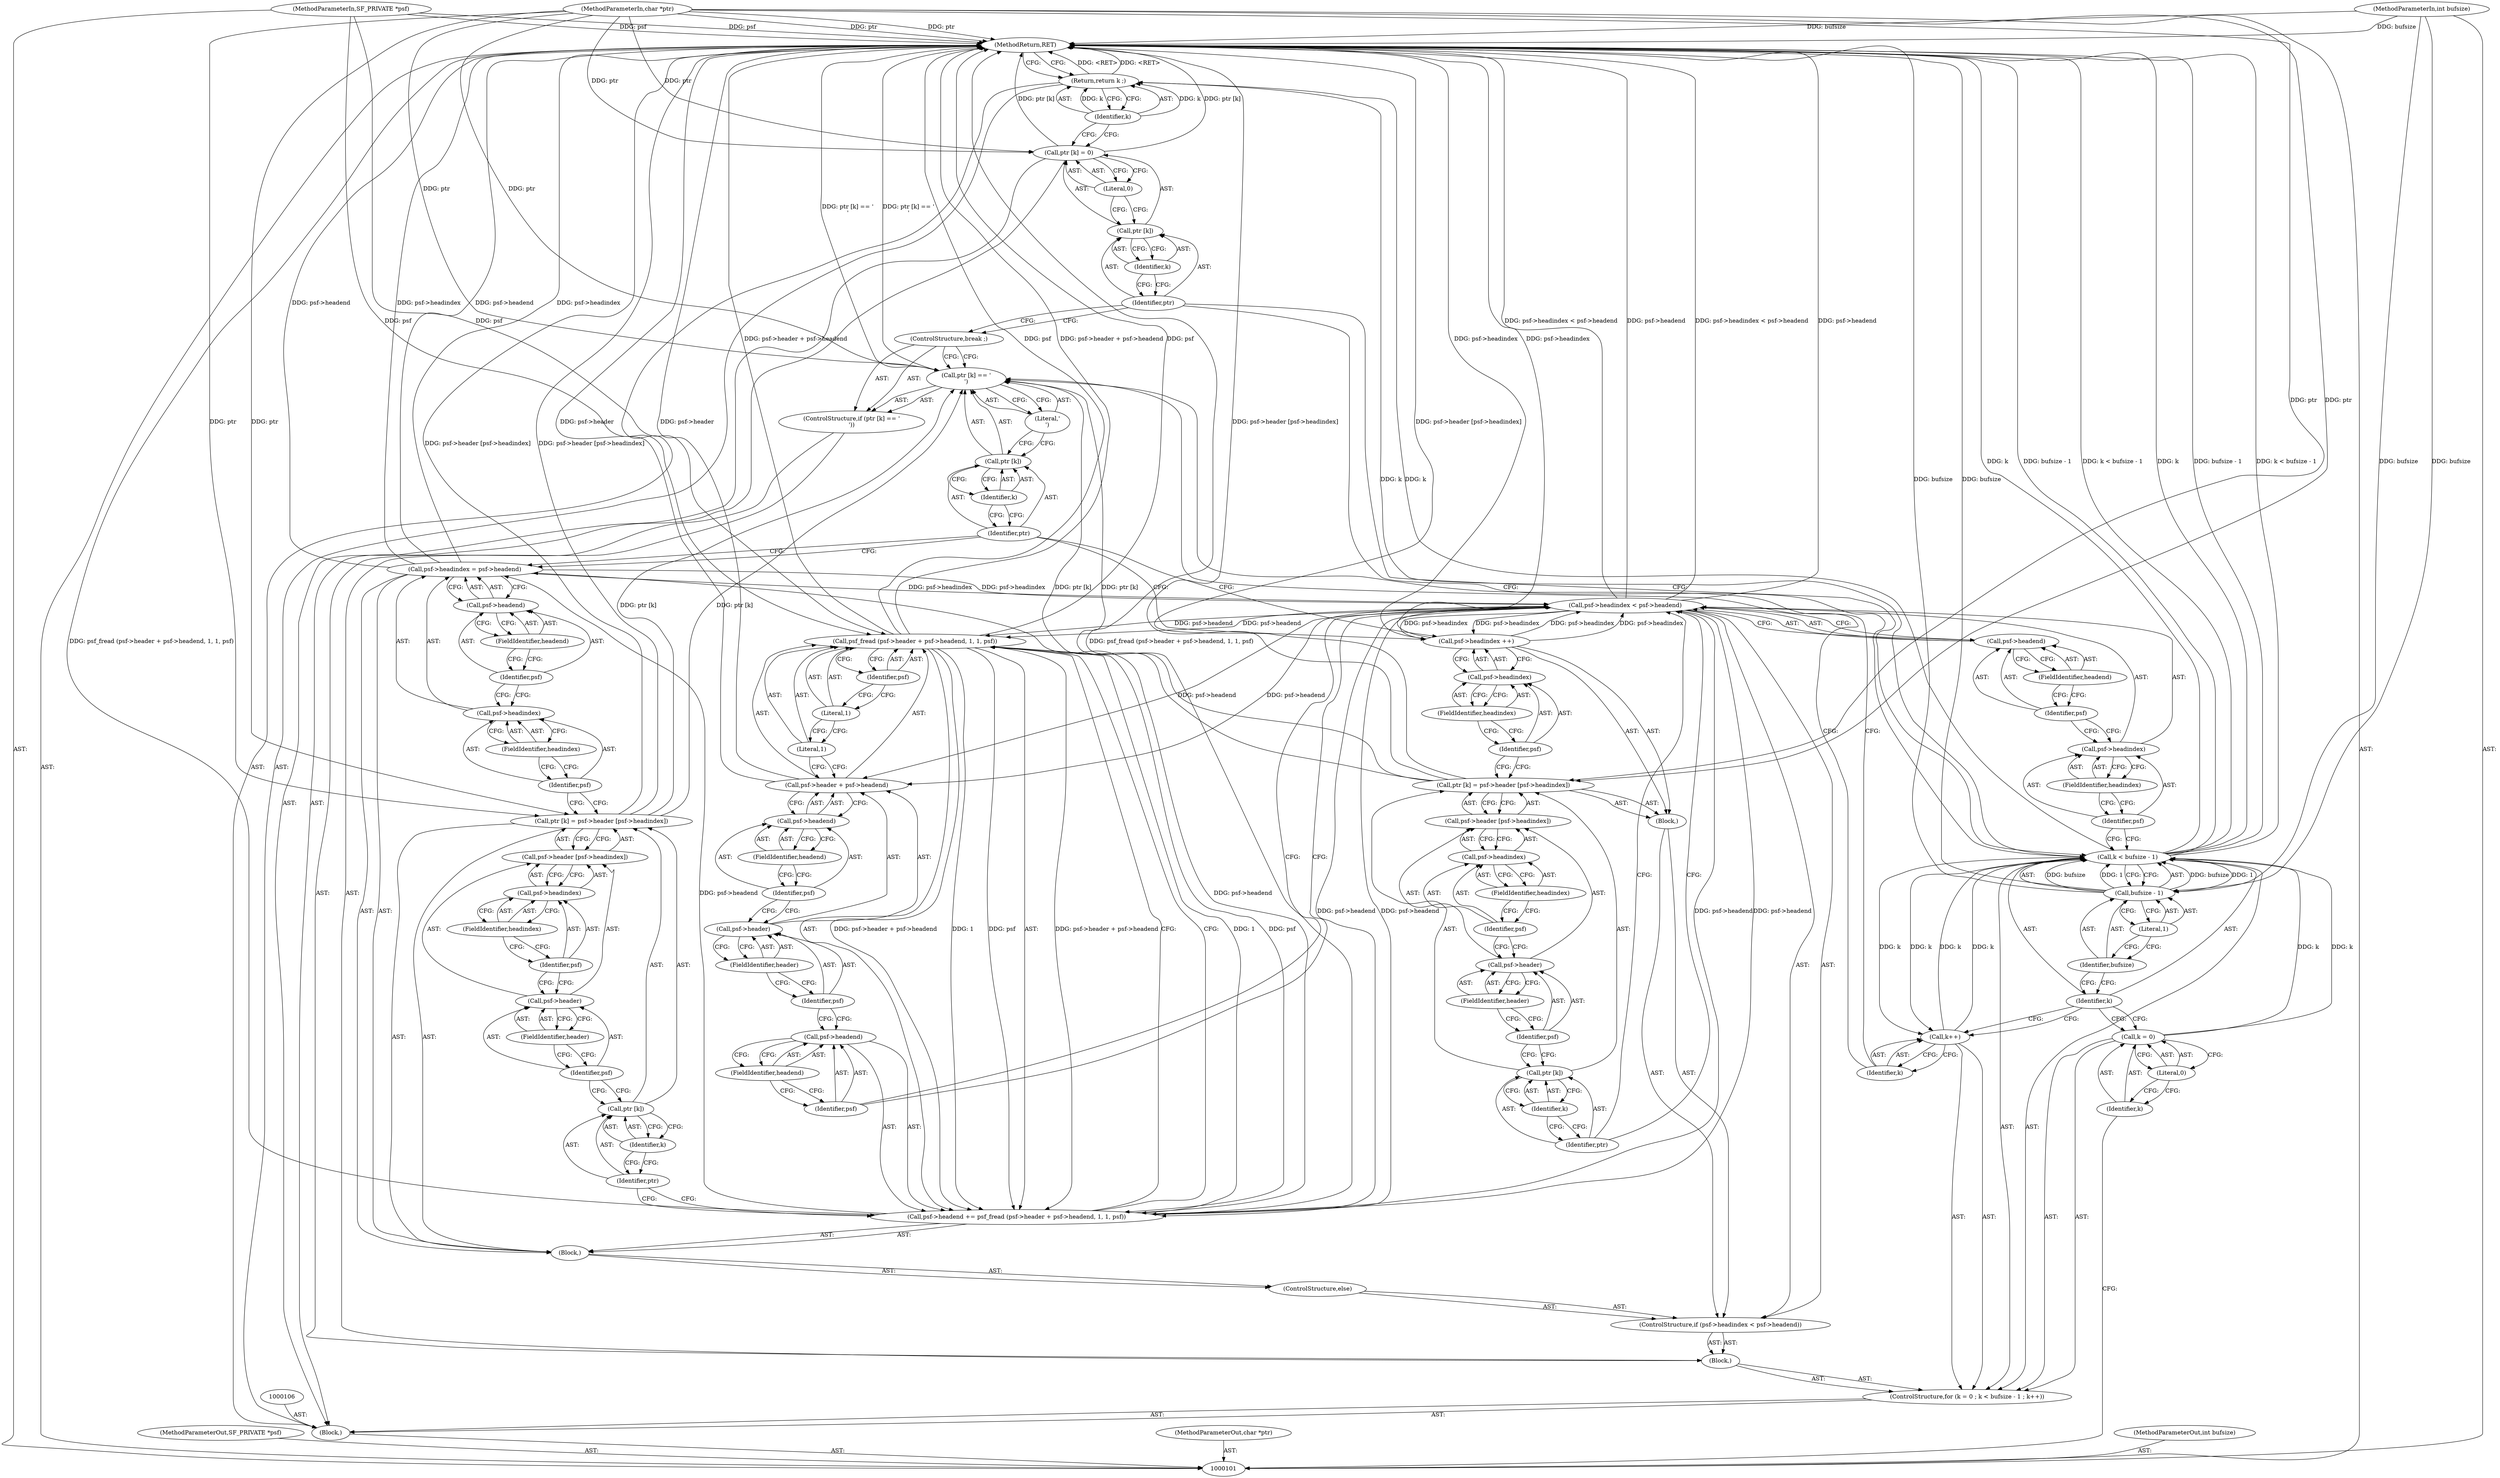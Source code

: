 digraph "1_libsndfile_708e996c87c5fae77b104ccfeb8f6db784c32074" {
"1000192" [label="(MethodReturn,RET)"];
"1000102" [label="(MethodParameterIn,SF_PRIVATE *psf)"];
"1000250" [label="(MethodParameterOut,SF_PRIVATE *psf)"];
"1000103" [label="(MethodParameterIn,char *ptr)"];
"1000251" [label="(MethodParameterOut,char *ptr)"];
"1000104" [label="(MethodParameterIn,int bufsize)"];
"1000252" [label="(MethodParameterOut,int bufsize)"];
"1000144" [label="(Block,)"];
"1000149" [label="(Call,psf_fread (psf->header + psf->headend, 1, 1, psf))"];
"1000150" [label="(Call,psf->header + psf->headend)"];
"1000151" [label="(Call,psf->header)"];
"1000152" [label="(Identifier,psf)"];
"1000153" [label="(FieldIdentifier,header)"];
"1000145" [label="(Call,psf->headend += psf_fread (psf->header + psf->headend, 1, 1, psf))"];
"1000146" [label="(Call,psf->headend)"];
"1000147" [label="(Identifier,psf)"];
"1000154" [label="(Call,psf->headend)"];
"1000155" [label="(Identifier,psf)"];
"1000156" [label="(FieldIdentifier,headend)"];
"1000157" [label="(Literal,1)"];
"1000158" [label="(Literal,1)"];
"1000159" [label="(Identifier,psf)"];
"1000148" [label="(FieldIdentifier,headend)"];
"1000164" [label="(Call,psf->header [psf->headindex])"];
"1000165" [label="(Call,psf->header)"];
"1000166" [label="(Identifier,psf)"];
"1000167" [label="(FieldIdentifier,header)"];
"1000168" [label="(Call,psf->headindex)"];
"1000169" [label="(Identifier,psf)"];
"1000160" [label="(Call,ptr [k] = psf->header [psf->headindex])"];
"1000161" [label="(Call,ptr [k])"];
"1000162" [label="(Identifier,ptr)"];
"1000170" [label="(FieldIdentifier,headindex)"];
"1000163" [label="(Identifier,k)"];
"1000175" [label="(Call,psf->headend)"];
"1000176" [label="(Identifier,psf)"];
"1000177" [label="(FieldIdentifier,headend)"];
"1000171" [label="(Call,psf->headindex = psf->headend)"];
"1000172" [label="(Call,psf->headindex)"];
"1000173" [label="(Identifier,psf)"];
"1000174" [label="(FieldIdentifier,headindex)"];
"1000182" [label="(Identifier,k)"];
"1000183" [label="(Literal,'\n')"];
"1000178" [label="(ControlStructure,if (ptr [k] == '\n'))"];
"1000179" [label="(Call,ptr [k] == '\n')"];
"1000180" [label="(Call,ptr [k])"];
"1000181" [label="(Identifier,ptr)"];
"1000184" [label="(ControlStructure,break ;)"];
"1000185" [label="(Call,ptr [k] = 0)"];
"1000186" [label="(Call,ptr [k])"];
"1000187" [label="(Identifier,ptr)"];
"1000189" [label="(Literal,0)"];
"1000188" [label="(Identifier,k)"];
"1000105" [label="(Block,)"];
"1000190" [label="(Return,return k ;)"];
"1000191" [label="(Identifier,k)"];
"1000110" [label="(Literal,0)"];
"1000111" [label="(Call,k < bufsize - 1)"];
"1000112" [label="(Identifier,k)"];
"1000113" [label="(Call,bufsize - 1)"];
"1000114" [label="(Identifier,bufsize)"];
"1000107" [label="(ControlStructure,for (k = 0 ; k < bufsize - 1 ; k++))"];
"1000115" [label="(Literal,1)"];
"1000116" [label="(Call,k++)"];
"1000117" [label="(Identifier,k)"];
"1000108" [label="(Call,k = 0)"];
"1000109" [label="(Identifier,k)"];
"1000118" [label="(Block,)"];
"1000123" [label="(FieldIdentifier,headindex)"];
"1000124" [label="(Call,psf->headend)"];
"1000125" [label="(Identifier,psf)"];
"1000126" [label="(FieldIdentifier,headend)"];
"1000119" [label="(ControlStructure,if (psf->headindex < psf->headend))"];
"1000120" [label="(Call,psf->headindex < psf->headend)"];
"1000121" [label="(Call,psf->headindex)"];
"1000122" [label="(Identifier,psf)"];
"1000132" [label="(Call,psf->header [psf->headindex])"];
"1000133" [label="(Call,psf->header)"];
"1000134" [label="(Identifier,psf)"];
"1000135" [label="(FieldIdentifier,header)"];
"1000127" [label="(Block,)"];
"1000136" [label="(Call,psf->headindex)"];
"1000137" [label="(Identifier,psf)"];
"1000138" [label="(FieldIdentifier,headindex)"];
"1000128" [label="(Call,ptr [k] = psf->header [psf->headindex])"];
"1000129" [label="(Call,ptr [k])"];
"1000130" [label="(Identifier,ptr)"];
"1000131" [label="(Identifier,k)"];
"1000139" [label="(Call,psf->headindex ++)"];
"1000140" [label="(Call,psf->headindex)"];
"1000141" [label="(Identifier,psf)"];
"1000142" [label="(FieldIdentifier,headindex)"];
"1000143" [label="(ControlStructure,else)"];
"1000192" -> "1000101"  [label="AST: "];
"1000192" -> "1000190"  [label="CFG: "];
"1000149" -> "1000192"  [label="DDG: psf"];
"1000149" -> "1000192"  [label="DDG: psf->header + psf->headend"];
"1000171" -> "1000192"  [label="DDG: psf->headindex"];
"1000171" -> "1000192"  [label="DDG: psf->headend"];
"1000150" -> "1000192"  [label="DDG: psf->header"];
"1000139" -> "1000192"  [label="DDG: psf->headindex"];
"1000103" -> "1000192"  [label="DDG: ptr"];
"1000145" -> "1000192"  [label="DDG: psf_fread (psf->header + psf->headend, 1, 1, psf)"];
"1000120" -> "1000192"  [label="DDG: psf->headend"];
"1000120" -> "1000192"  [label="DDG: psf->headindex < psf->headend"];
"1000160" -> "1000192"  [label="DDG: psf->header [psf->headindex]"];
"1000185" -> "1000192"  [label="DDG: ptr [k]"];
"1000179" -> "1000192"  [label="DDG: ptr [k] == '\n'"];
"1000104" -> "1000192"  [label="DDG: bufsize"];
"1000113" -> "1000192"  [label="DDG: bufsize"];
"1000128" -> "1000192"  [label="DDG: psf->header [psf->headindex]"];
"1000102" -> "1000192"  [label="DDG: psf"];
"1000111" -> "1000192"  [label="DDG: k"];
"1000111" -> "1000192"  [label="DDG: bufsize - 1"];
"1000111" -> "1000192"  [label="DDG: k < bufsize - 1"];
"1000190" -> "1000192"  [label="DDG: <RET>"];
"1000102" -> "1000101"  [label="AST: "];
"1000102" -> "1000192"  [label="DDG: psf"];
"1000102" -> "1000149"  [label="DDG: psf"];
"1000250" -> "1000101"  [label="AST: "];
"1000103" -> "1000101"  [label="AST: "];
"1000103" -> "1000192"  [label="DDG: ptr"];
"1000103" -> "1000128"  [label="DDG: ptr"];
"1000103" -> "1000160"  [label="DDG: ptr"];
"1000103" -> "1000179"  [label="DDG: ptr"];
"1000103" -> "1000185"  [label="DDG: ptr"];
"1000251" -> "1000101"  [label="AST: "];
"1000104" -> "1000101"  [label="AST: "];
"1000104" -> "1000192"  [label="DDG: bufsize"];
"1000104" -> "1000113"  [label="DDG: bufsize"];
"1000252" -> "1000101"  [label="AST: "];
"1000144" -> "1000143"  [label="AST: "];
"1000145" -> "1000144"  [label="AST: "];
"1000160" -> "1000144"  [label="AST: "];
"1000171" -> "1000144"  [label="AST: "];
"1000149" -> "1000145"  [label="AST: "];
"1000149" -> "1000159"  [label="CFG: "];
"1000150" -> "1000149"  [label="AST: "];
"1000157" -> "1000149"  [label="AST: "];
"1000158" -> "1000149"  [label="AST: "];
"1000159" -> "1000149"  [label="AST: "];
"1000145" -> "1000149"  [label="CFG: "];
"1000149" -> "1000192"  [label="DDG: psf"];
"1000149" -> "1000192"  [label="DDG: psf->header + psf->headend"];
"1000149" -> "1000145"  [label="DDG: psf->header + psf->headend"];
"1000149" -> "1000145"  [label="DDG: 1"];
"1000149" -> "1000145"  [label="DDG: psf"];
"1000120" -> "1000149"  [label="DDG: psf->headend"];
"1000102" -> "1000149"  [label="DDG: psf"];
"1000150" -> "1000149"  [label="AST: "];
"1000150" -> "1000154"  [label="CFG: "];
"1000151" -> "1000150"  [label="AST: "];
"1000154" -> "1000150"  [label="AST: "];
"1000157" -> "1000150"  [label="CFG: "];
"1000150" -> "1000192"  [label="DDG: psf->header"];
"1000120" -> "1000150"  [label="DDG: psf->headend"];
"1000151" -> "1000150"  [label="AST: "];
"1000151" -> "1000153"  [label="CFG: "];
"1000152" -> "1000151"  [label="AST: "];
"1000153" -> "1000151"  [label="AST: "];
"1000155" -> "1000151"  [label="CFG: "];
"1000152" -> "1000151"  [label="AST: "];
"1000152" -> "1000146"  [label="CFG: "];
"1000153" -> "1000152"  [label="CFG: "];
"1000153" -> "1000151"  [label="AST: "];
"1000153" -> "1000152"  [label="CFG: "];
"1000151" -> "1000153"  [label="CFG: "];
"1000145" -> "1000144"  [label="AST: "];
"1000145" -> "1000149"  [label="CFG: "];
"1000146" -> "1000145"  [label="AST: "];
"1000149" -> "1000145"  [label="AST: "];
"1000162" -> "1000145"  [label="CFG: "];
"1000145" -> "1000192"  [label="DDG: psf_fread (psf->header + psf->headend, 1, 1, psf)"];
"1000145" -> "1000120"  [label="DDG: psf->headend"];
"1000149" -> "1000145"  [label="DDG: psf->header + psf->headend"];
"1000149" -> "1000145"  [label="DDG: 1"];
"1000149" -> "1000145"  [label="DDG: psf"];
"1000120" -> "1000145"  [label="DDG: psf->headend"];
"1000145" -> "1000171"  [label="DDG: psf->headend"];
"1000146" -> "1000145"  [label="AST: "];
"1000146" -> "1000148"  [label="CFG: "];
"1000147" -> "1000146"  [label="AST: "];
"1000148" -> "1000146"  [label="AST: "];
"1000152" -> "1000146"  [label="CFG: "];
"1000147" -> "1000146"  [label="AST: "];
"1000147" -> "1000120"  [label="CFG: "];
"1000148" -> "1000147"  [label="CFG: "];
"1000154" -> "1000150"  [label="AST: "];
"1000154" -> "1000156"  [label="CFG: "];
"1000155" -> "1000154"  [label="AST: "];
"1000156" -> "1000154"  [label="AST: "];
"1000150" -> "1000154"  [label="CFG: "];
"1000155" -> "1000154"  [label="AST: "];
"1000155" -> "1000151"  [label="CFG: "];
"1000156" -> "1000155"  [label="CFG: "];
"1000156" -> "1000154"  [label="AST: "];
"1000156" -> "1000155"  [label="CFG: "];
"1000154" -> "1000156"  [label="CFG: "];
"1000157" -> "1000149"  [label="AST: "];
"1000157" -> "1000150"  [label="CFG: "];
"1000158" -> "1000157"  [label="CFG: "];
"1000158" -> "1000149"  [label="AST: "];
"1000158" -> "1000157"  [label="CFG: "];
"1000159" -> "1000158"  [label="CFG: "];
"1000159" -> "1000149"  [label="AST: "];
"1000159" -> "1000158"  [label="CFG: "];
"1000149" -> "1000159"  [label="CFG: "];
"1000148" -> "1000146"  [label="AST: "];
"1000148" -> "1000147"  [label="CFG: "];
"1000146" -> "1000148"  [label="CFG: "];
"1000164" -> "1000160"  [label="AST: "];
"1000164" -> "1000168"  [label="CFG: "];
"1000165" -> "1000164"  [label="AST: "];
"1000168" -> "1000164"  [label="AST: "];
"1000160" -> "1000164"  [label="CFG: "];
"1000165" -> "1000164"  [label="AST: "];
"1000165" -> "1000167"  [label="CFG: "];
"1000166" -> "1000165"  [label="AST: "];
"1000167" -> "1000165"  [label="AST: "];
"1000169" -> "1000165"  [label="CFG: "];
"1000166" -> "1000165"  [label="AST: "];
"1000166" -> "1000161"  [label="CFG: "];
"1000167" -> "1000166"  [label="CFG: "];
"1000167" -> "1000165"  [label="AST: "];
"1000167" -> "1000166"  [label="CFG: "];
"1000165" -> "1000167"  [label="CFG: "];
"1000168" -> "1000164"  [label="AST: "];
"1000168" -> "1000170"  [label="CFG: "];
"1000169" -> "1000168"  [label="AST: "];
"1000170" -> "1000168"  [label="AST: "];
"1000164" -> "1000168"  [label="CFG: "];
"1000169" -> "1000168"  [label="AST: "];
"1000169" -> "1000165"  [label="CFG: "];
"1000170" -> "1000169"  [label="CFG: "];
"1000160" -> "1000144"  [label="AST: "];
"1000160" -> "1000164"  [label="CFG: "];
"1000161" -> "1000160"  [label="AST: "];
"1000164" -> "1000160"  [label="AST: "];
"1000173" -> "1000160"  [label="CFG: "];
"1000160" -> "1000192"  [label="DDG: psf->header [psf->headindex]"];
"1000103" -> "1000160"  [label="DDG: ptr"];
"1000160" -> "1000179"  [label="DDG: ptr [k]"];
"1000161" -> "1000160"  [label="AST: "];
"1000161" -> "1000163"  [label="CFG: "];
"1000162" -> "1000161"  [label="AST: "];
"1000163" -> "1000161"  [label="AST: "];
"1000166" -> "1000161"  [label="CFG: "];
"1000162" -> "1000161"  [label="AST: "];
"1000162" -> "1000145"  [label="CFG: "];
"1000163" -> "1000162"  [label="CFG: "];
"1000170" -> "1000168"  [label="AST: "];
"1000170" -> "1000169"  [label="CFG: "];
"1000168" -> "1000170"  [label="CFG: "];
"1000163" -> "1000161"  [label="AST: "];
"1000163" -> "1000162"  [label="CFG: "];
"1000161" -> "1000163"  [label="CFG: "];
"1000175" -> "1000171"  [label="AST: "];
"1000175" -> "1000177"  [label="CFG: "];
"1000176" -> "1000175"  [label="AST: "];
"1000177" -> "1000175"  [label="AST: "];
"1000171" -> "1000175"  [label="CFG: "];
"1000176" -> "1000175"  [label="AST: "];
"1000176" -> "1000172"  [label="CFG: "];
"1000177" -> "1000176"  [label="CFG: "];
"1000177" -> "1000175"  [label="AST: "];
"1000177" -> "1000176"  [label="CFG: "];
"1000175" -> "1000177"  [label="CFG: "];
"1000171" -> "1000144"  [label="AST: "];
"1000171" -> "1000175"  [label="CFG: "];
"1000172" -> "1000171"  [label="AST: "];
"1000175" -> "1000171"  [label="AST: "];
"1000181" -> "1000171"  [label="CFG: "];
"1000171" -> "1000192"  [label="DDG: psf->headindex"];
"1000171" -> "1000192"  [label="DDG: psf->headend"];
"1000171" -> "1000120"  [label="DDG: psf->headindex"];
"1000145" -> "1000171"  [label="DDG: psf->headend"];
"1000172" -> "1000171"  [label="AST: "];
"1000172" -> "1000174"  [label="CFG: "];
"1000173" -> "1000172"  [label="AST: "];
"1000174" -> "1000172"  [label="AST: "];
"1000176" -> "1000172"  [label="CFG: "];
"1000173" -> "1000172"  [label="AST: "];
"1000173" -> "1000160"  [label="CFG: "];
"1000174" -> "1000173"  [label="CFG: "];
"1000174" -> "1000172"  [label="AST: "];
"1000174" -> "1000173"  [label="CFG: "];
"1000172" -> "1000174"  [label="CFG: "];
"1000182" -> "1000180"  [label="AST: "];
"1000182" -> "1000181"  [label="CFG: "];
"1000180" -> "1000182"  [label="CFG: "];
"1000183" -> "1000179"  [label="AST: "];
"1000183" -> "1000180"  [label="CFG: "];
"1000179" -> "1000183"  [label="CFG: "];
"1000178" -> "1000118"  [label="AST: "];
"1000179" -> "1000178"  [label="AST: "];
"1000184" -> "1000178"  [label="AST: "];
"1000179" -> "1000178"  [label="AST: "];
"1000179" -> "1000183"  [label="CFG: "];
"1000180" -> "1000179"  [label="AST: "];
"1000183" -> "1000179"  [label="AST: "];
"1000184" -> "1000179"  [label="CFG: "];
"1000117" -> "1000179"  [label="CFG: "];
"1000179" -> "1000192"  [label="DDG: ptr [k] == '\n'"];
"1000160" -> "1000179"  [label="DDG: ptr [k]"];
"1000128" -> "1000179"  [label="DDG: ptr [k]"];
"1000103" -> "1000179"  [label="DDG: ptr"];
"1000180" -> "1000179"  [label="AST: "];
"1000180" -> "1000182"  [label="CFG: "];
"1000181" -> "1000180"  [label="AST: "];
"1000182" -> "1000180"  [label="AST: "];
"1000183" -> "1000180"  [label="CFG: "];
"1000181" -> "1000180"  [label="AST: "];
"1000181" -> "1000139"  [label="CFG: "];
"1000181" -> "1000171"  [label="CFG: "];
"1000182" -> "1000181"  [label="CFG: "];
"1000184" -> "1000178"  [label="AST: "];
"1000184" -> "1000179"  [label="CFG: "];
"1000187" -> "1000184"  [label="CFG: "];
"1000185" -> "1000105"  [label="AST: "];
"1000185" -> "1000189"  [label="CFG: "];
"1000186" -> "1000185"  [label="AST: "];
"1000189" -> "1000185"  [label="AST: "];
"1000191" -> "1000185"  [label="CFG: "];
"1000185" -> "1000192"  [label="DDG: ptr [k]"];
"1000103" -> "1000185"  [label="DDG: ptr"];
"1000186" -> "1000185"  [label="AST: "];
"1000186" -> "1000188"  [label="CFG: "];
"1000187" -> "1000186"  [label="AST: "];
"1000188" -> "1000186"  [label="AST: "];
"1000189" -> "1000186"  [label="CFG: "];
"1000187" -> "1000186"  [label="AST: "];
"1000187" -> "1000111"  [label="CFG: "];
"1000187" -> "1000184"  [label="CFG: "];
"1000188" -> "1000187"  [label="CFG: "];
"1000189" -> "1000185"  [label="AST: "];
"1000189" -> "1000186"  [label="CFG: "];
"1000185" -> "1000189"  [label="CFG: "];
"1000188" -> "1000186"  [label="AST: "];
"1000188" -> "1000187"  [label="CFG: "];
"1000186" -> "1000188"  [label="CFG: "];
"1000105" -> "1000101"  [label="AST: "];
"1000106" -> "1000105"  [label="AST: "];
"1000107" -> "1000105"  [label="AST: "];
"1000185" -> "1000105"  [label="AST: "];
"1000190" -> "1000105"  [label="AST: "];
"1000190" -> "1000105"  [label="AST: "];
"1000190" -> "1000191"  [label="CFG: "];
"1000191" -> "1000190"  [label="AST: "];
"1000192" -> "1000190"  [label="CFG: "];
"1000190" -> "1000192"  [label="DDG: <RET>"];
"1000191" -> "1000190"  [label="DDG: k"];
"1000111" -> "1000190"  [label="DDG: k"];
"1000191" -> "1000190"  [label="AST: "];
"1000191" -> "1000185"  [label="CFG: "];
"1000190" -> "1000191"  [label="CFG: "];
"1000191" -> "1000190"  [label="DDG: k"];
"1000110" -> "1000108"  [label="AST: "];
"1000110" -> "1000109"  [label="CFG: "];
"1000108" -> "1000110"  [label="CFG: "];
"1000111" -> "1000107"  [label="AST: "];
"1000111" -> "1000113"  [label="CFG: "];
"1000112" -> "1000111"  [label="AST: "];
"1000113" -> "1000111"  [label="AST: "];
"1000122" -> "1000111"  [label="CFG: "];
"1000187" -> "1000111"  [label="CFG: "];
"1000111" -> "1000192"  [label="DDG: k"];
"1000111" -> "1000192"  [label="DDG: bufsize - 1"];
"1000111" -> "1000192"  [label="DDG: k < bufsize - 1"];
"1000116" -> "1000111"  [label="DDG: k"];
"1000108" -> "1000111"  [label="DDG: k"];
"1000113" -> "1000111"  [label="DDG: bufsize"];
"1000113" -> "1000111"  [label="DDG: 1"];
"1000111" -> "1000116"  [label="DDG: k"];
"1000111" -> "1000190"  [label="DDG: k"];
"1000112" -> "1000111"  [label="AST: "];
"1000112" -> "1000108"  [label="CFG: "];
"1000112" -> "1000116"  [label="CFG: "];
"1000114" -> "1000112"  [label="CFG: "];
"1000113" -> "1000111"  [label="AST: "];
"1000113" -> "1000115"  [label="CFG: "];
"1000114" -> "1000113"  [label="AST: "];
"1000115" -> "1000113"  [label="AST: "];
"1000111" -> "1000113"  [label="CFG: "];
"1000113" -> "1000192"  [label="DDG: bufsize"];
"1000113" -> "1000111"  [label="DDG: bufsize"];
"1000113" -> "1000111"  [label="DDG: 1"];
"1000104" -> "1000113"  [label="DDG: bufsize"];
"1000114" -> "1000113"  [label="AST: "];
"1000114" -> "1000112"  [label="CFG: "];
"1000115" -> "1000114"  [label="CFG: "];
"1000107" -> "1000105"  [label="AST: "];
"1000108" -> "1000107"  [label="AST: "];
"1000111" -> "1000107"  [label="AST: "];
"1000116" -> "1000107"  [label="AST: "];
"1000118" -> "1000107"  [label="AST: "];
"1000115" -> "1000113"  [label="AST: "];
"1000115" -> "1000114"  [label="CFG: "];
"1000113" -> "1000115"  [label="CFG: "];
"1000116" -> "1000107"  [label="AST: "];
"1000116" -> "1000117"  [label="CFG: "];
"1000117" -> "1000116"  [label="AST: "];
"1000112" -> "1000116"  [label="CFG: "];
"1000116" -> "1000111"  [label="DDG: k"];
"1000111" -> "1000116"  [label="DDG: k"];
"1000117" -> "1000116"  [label="AST: "];
"1000117" -> "1000179"  [label="CFG: "];
"1000116" -> "1000117"  [label="CFG: "];
"1000108" -> "1000107"  [label="AST: "];
"1000108" -> "1000110"  [label="CFG: "];
"1000109" -> "1000108"  [label="AST: "];
"1000110" -> "1000108"  [label="AST: "];
"1000112" -> "1000108"  [label="CFG: "];
"1000108" -> "1000111"  [label="DDG: k"];
"1000109" -> "1000108"  [label="AST: "];
"1000109" -> "1000101"  [label="CFG: "];
"1000110" -> "1000109"  [label="CFG: "];
"1000118" -> "1000107"  [label="AST: "];
"1000119" -> "1000118"  [label="AST: "];
"1000178" -> "1000118"  [label="AST: "];
"1000123" -> "1000121"  [label="AST: "];
"1000123" -> "1000122"  [label="CFG: "];
"1000121" -> "1000123"  [label="CFG: "];
"1000124" -> "1000120"  [label="AST: "];
"1000124" -> "1000126"  [label="CFG: "];
"1000125" -> "1000124"  [label="AST: "];
"1000126" -> "1000124"  [label="AST: "];
"1000120" -> "1000124"  [label="CFG: "];
"1000125" -> "1000124"  [label="AST: "];
"1000125" -> "1000121"  [label="CFG: "];
"1000126" -> "1000125"  [label="CFG: "];
"1000126" -> "1000124"  [label="AST: "];
"1000126" -> "1000125"  [label="CFG: "];
"1000124" -> "1000126"  [label="CFG: "];
"1000119" -> "1000118"  [label="AST: "];
"1000120" -> "1000119"  [label="AST: "];
"1000127" -> "1000119"  [label="AST: "];
"1000143" -> "1000119"  [label="AST: "];
"1000120" -> "1000119"  [label="AST: "];
"1000120" -> "1000124"  [label="CFG: "];
"1000121" -> "1000120"  [label="AST: "];
"1000124" -> "1000120"  [label="AST: "];
"1000130" -> "1000120"  [label="CFG: "];
"1000147" -> "1000120"  [label="CFG: "];
"1000120" -> "1000192"  [label="DDG: psf->headend"];
"1000120" -> "1000192"  [label="DDG: psf->headindex < psf->headend"];
"1000171" -> "1000120"  [label="DDG: psf->headindex"];
"1000139" -> "1000120"  [label="DDG: psf->headindex"];
"1000145" -> "1000120"  [label="DDG: psf->headend"];
"1000120" -> "1000139"  [label="DDG: psf->headindex"];
"1000120" -> "1000145"  [label="DDG: psf->headend"];
"1000120" -> "1000149"  [label="DDG: psf->headend"];
"1000120" -> "1000150"  [label="DDG: psf->headend"];
"1000121" -> "1000120"  [label="AST: "];
"1000121" -> "1000123"  [label="CFG: "];
"1000122" -> "1000121"  [label="AST: "];
"1000123" -> "1000121"  [label="AST: "];
"1000125" -> "1000121"  [label="CFG: "];
"1000122" -> "1000121"  [label="AST: "];
"1000122" -> "1000111"  [label="CFG: "];
"1000123" -> "1000122"  [label="CFG: "];
"1000132" -> "1000128"  [label="AST: "];
"1000132" -> "1000136"  [label="CFG: "];
"1000133" -> "1000132"  [label="AST: "];
"1000136" -> "1000132"  [label="AST: "];
"1000128" -> "1000132"  [label="CFG: "];
"1000133" -> "1000132"  [label="AST: "];
"1000133" -> "1000135"  [label="CFG: "];
"1000134" -> "1000133"  [label="AST: "];
"1000135" -> "1000133"  [label="AST: "];
"1000137" -> "1000133"  [label="CFG: "];
"1000134" -> "1000133"  [label="AST: "];
"1000134" -> "1000129"  [label="CFG: "];
"1000135" -> "1000134"  [label="CFG: "];
"1000135" -> "1000133"  [label="AST: "];
"1000135" -> "1000134"  [label="CFG: "];
"1000133" -> "1000135"  [label="CFG: "];
"1000127" -> "1000119"  [label="AST: "];
"1000128" -> "1000127"  [label="AST: "];
"1000139" -> "1000127"  [label="AST: "];
"1000136" -> "1000132"  [label="AST: "];
"1000136" -> "1000138"  [label="CFG: "];
"1000137" -> "1000136"  [label="AST: "];
"1000138" -> "1000136"  [label="AST: "];
"1000132" -> "1000136"  [label="CFG: "];
"1000137" -> "1000136"  [label="AST: "];
"1000137" -> "1000133"  [label="CFG: "];
"1000138" -> "1000137"  [label="CFG: "];
"1000138" -> "1000136"  [label="AST: "];
"1000138" -> "1000137"  [label="CFG: "];
"1000136" -> "1000138"  [label="CFG: "];
"1000128" -> "1000127"  [label="AST: "];
"1000128" -> "1000132"  [label="CFG: "];
"1000129" -> "1000128"  [label="AST: "];
"1000132" -> "1000128"  [label="AST: "];
"1000141" -> "1000128"  [label="CFG: "];
"1000128" -> "1000192"  [label="DDG: psf->header [psf->headindex]"];
"1000103" -> "1000128"  [label="DDG: ptr"];
"1000128" -> "1000179"  [label="DDG: ptr [k]"];
"1000129" -> "1000128"  [label="AST: "];
"1000129" -> "1000131"  [label="CFG: "];
"1000130" -> "1000129"  [label="AST: "];
"1000131" -> "1000129"  [label="AST: "];
"1000134" -> "1000129"  [label="CFG: "];
"1000130" -> "1000129"  [label="AST: "];
"1000130" -> "1000120"  [label="CFG: "];
"1000131" -> "1000130"  [label="CFG: "];
"1000131" -> "1000129"  [label="AST: "];
"1000131" -> "1000130"  [label="CFG: "];
"1000129" -> "1000131"  [label="CFG: "];
"1000139" -> "1000127"  [label="AST: "];
"1000139" -> "1000140"  [label="CFG: "];
"1000140" -> "1000139"  [label="AST: "];
"1000181" -> "1000139"  [label="CFG: "];
"1000139" -> "1000192"  [label="DDG: psf->headindex"];
"1000139" -> "1000120"  [label="DDG: psf->headindex"];
"1000120" -> "1000139"  [label="DDG: psf->headindex"];
"1000140" -> "1000139"  [label="AST: "];
"1000140" -> "1000142"  [label="CFG: "];
"1000141" -> "1000140"  [label="AST: "];
"1000142" -> "1000140"  [label="AST: "];
"1000139" -> "1000140"  [label="CFG: "];
"1000141" -> "1000140"  [label="AST: "];
"1000141" -> "1000128"  [label="CFG: "];
"1000142" -> "1000141"  [label="CFG: "];
"1000142" -> "1000140"  [label="AST: "];
"1000142" -> "1000141"  [label="CFG: "];
"1000140" -> "1000142"  [label="CFG: "];
"1000143" -> "1000119"  [label="AST: "];
"1000144" -> "1000143"  [label="AST: "];
}
